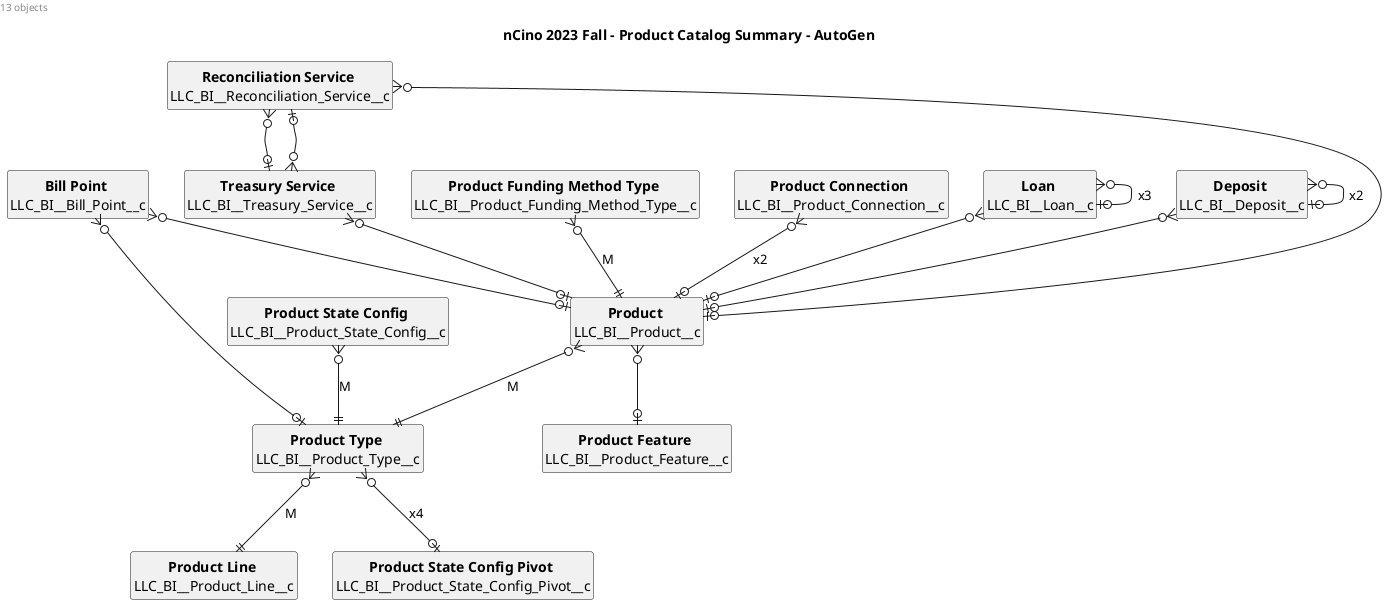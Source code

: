@startuml
'https://plantuml.com/class-diagram

left header 13 objects
title nCino 2023 Fall - Product Catalog Summary - AutoGen

'skinparam classBorderThickness 0

hide circle
hide empty methods
hide empty fields

'legend right
'  Relationship
'    M = MasterDetail
'    xn = n-times
'  Field
'    bold = required
'    underline = MasterDetail
'endlegend


entity ReconciliationService as "<b>Reconciliation Service</b> \nLLC_BI__Reconciliation_Service__c"  {
}
entity ProductStateConfig as "<b>Product State Config</b> \nLLC_BI__Product_State_Config__c"  {
}
entity TreasuryService as "<b>Treasury Service</b> \nLLC_BI__Treasury_Service__c"  {
}
entity ProductLine as "<b>Product Line</b> \nLLC_BI__Product_Line__c"  {
}
entity ProductType as "<b>Product Type</b> \nLLC_BI__Product_Type__c"  {
}
entity Product as "<b>Product</b> \nLLC_BI__Product__c"  {
}
entity ProductStateConfigPivot as "<b>Product State Config Pivot</b> \nLLC_BI__Product_State_Config_Pivot__c"  {
}
entity BillPoint as "<b>Bill Point</b> \nLLC_BI__Bill_Point__c"  {
}
entity ProductFundingMethodType as "<b>Product Funding Method Type</b> \nLLC_BI__Product_Funding_Method_Type__c"  {
}
entity ProductFeature as "<b>Product Feature</b> \nLLC_BI__Product_Feature__c"  {
}
entity ProductConnection as "<b>Product Connection</b> \nLLC_BI__Product_Connection__c"  {
}
entity Loan as "<b>Loan</b> \nLLC_BI__Loan__c"  {
}
entity Deposit as "<b>Deposit</b> \nLLC_BI__Deposit__c"  {
}

ProductType }o--o| ProductStateConfigPivot: x4
Product }o--|| ProductType: M
Product }o--o| ProductFeature
ReconciliationService }o--o| Product
Deposit }o--o| Product
TreasuryService }o--o| ReconciliationService
ProductStateConfig }o--|| ProductType: M
BillPoint }o--o| ProductType
BillPoint }o--o| Product
Deposit }o--o| Deposit: x2
Loan }o--o| Loan: x3
ProductConnection }o--o| Product: x2
ProductFundingMethodType }o--|| Product: M
ProductType }o--|| ProductLine: M
ReconciliationService }o--o| TreasuryService
Loan }o--o| Product
TreasuryService }o--o| Product

@enduml
